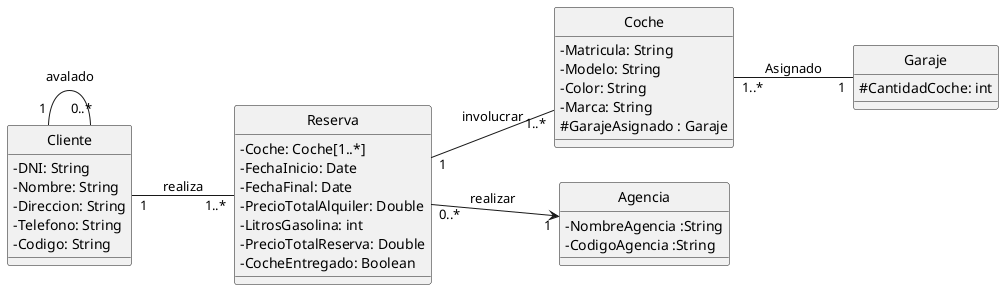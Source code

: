 @startuml
skinparam classAttributeIconSize 0
hide circle

left to right direction

class Cliente{
- DNI: String
- Nombre: String
- Direccion: String
- Telefono: String
- Codigo: String
}

class Reserva{
- Coche: Coche[1..*]
- FechaInicio: Date
- FechaFinal: Date
- PrecioTotalAlquiler: Double
- LitrosGasolina: int
- PrecioTotalReserva: Double
- CocheEntregado: Boolean
}

class Coche{
- Matricula: String
- Modelo: String
- Color: String
- Marca: String
# GarajeAsignado : Garaje
}

class Garaje{
# CantidadCoche: int
}

class Agencia{
- NombreAgencia :String
- CodigoAgencia :String
}

Cliente "1" -- "0..*" Cliente : avalado
Cliente "1" -- "1..*" Reserva : realiza

Reserva "1" -- "1..*" Coche : involucrar
Coche  "1..*" -- "1" Garaje : Asignado

Reserva  "0..*" --> "1" Agencia : realizar

@enduml